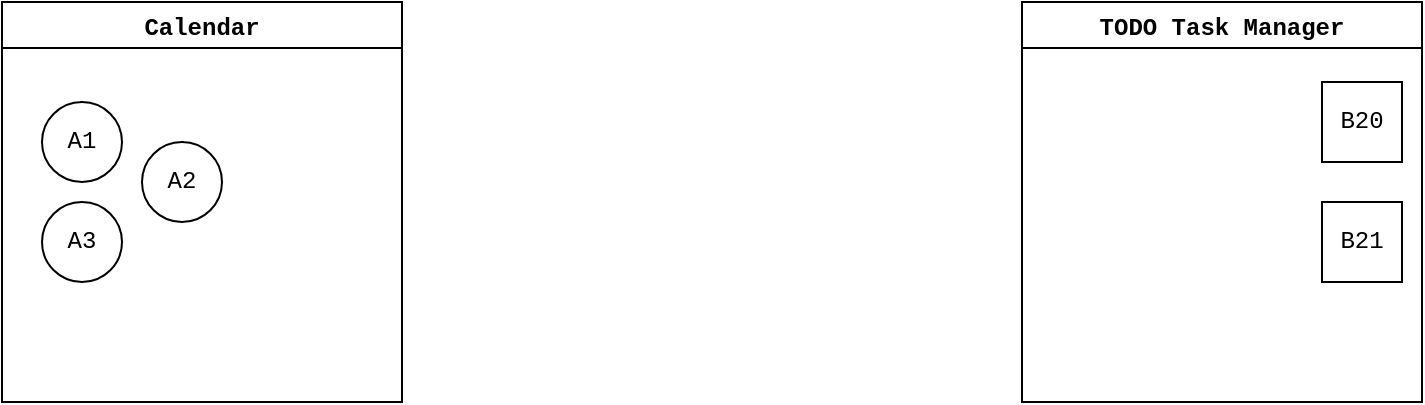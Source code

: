 <mxfile version="15.8.4" type="device"><diagram id="C5RBs43oDa-KdzZeNtuy" name="Page-1"><mxGraphModel dx="1178" dy="652" grid="1" gridSize="10" guides="1" tooltips="1" connect="1" arrows="1" fold="1" page="1" pageScale="1" pageWidth="827" pageHeight="1169" math="0" shadow="0"><root><mxCell id="WIyWlLk6GJQsqaUBKTNV-0"/><mxCell id="WIyWlLk6GJQsqaUBKTNV-1" parent="WIyWlLk6GJQsqaUBKTNV-0"/><mxCell id="UczhDD-ak8AhGgbR7AN6-11" value="Calendar" style="swimlane;fontFamily=Courier New;" parent="WIyWlLk6GJQsqaUBKTNV-1" vertex="1"><mxGeometry x="80" y="260" width="200" height="200" as="geometry"/></mxCell><mxCell id="UczhDD-ak8AhGgbR7AN6-12" value="A1" style="ellipse;whiteSpace=wrap;html=1;aspect=fixed;fontFamily=Courier New;" parent="UczhDD-ak8AhGgbR7AN6-11" vertex="1"><mxGeometry x="20" y="50" width="40" height="40" as="geometry"/></mxCell><mxCell id="UczhDD-ak8AhGgbR7AN6-14" value="A3" style="ellipse;whiteSpace=wrap;html=1;aspect=fixed;fontFamily=Courier New;" parent="UczhDD-ak8AhGgbR7AN6-11" vertex="1"><mxGeometry x="20" y="100" width="40" height="40" as="geometry"/></mxCell><mxCell id="UczhDD-ak8AhGgbR7AN6-13" value="A2" style="ellipse;whiteSpace=wrap;html=1;aspect=fixed;fontFamily=Courier New;" parent="UczhDD-ak8AhGgbR7AN6-11" vertex="1"><mxGeometry x="70" y="70" width="40" height="40" as="geometry"/></mxCell><mxCell id="UczhDD-ak8AhGgbR7AN6-16" value="TODO Task Manager" style="swimlane;fontFamily=Courier New;" parent="WIyWlLk6GJQsqaUBKTNV-1" vertex="1"><mxGeometry x="590" y="260" width="200" height="200" as="geometry"/></mxCell><mxCell id="UczhDD-ak8AhGgbR7AN6-17" value="B20" style="rectangle;whiteSpace=wrap;html=1;aspect=fixed;fontFamily=Courier New;" parent="UczhDD-ak8AhGgbR7AN6-16" vertex="1"><mxGeometry x="150" y="40" width="40" height="40" as="geometry"/></mxCell><mxCell id="UczhDD-ak8AhGgbR7AN6-21" value="B21" style="rectangle;whiteSpace=wrap;html=1;aspect=fixed;fontFamily=Courier New;" parent="UczhDD-ak8AhGgbR7AN6-16" vertex="1"><mxGeometry x="150" y="100" width="40" height="40" as="geometry"/></mxCell></root></mxGraphModel></diagram></mxfile>